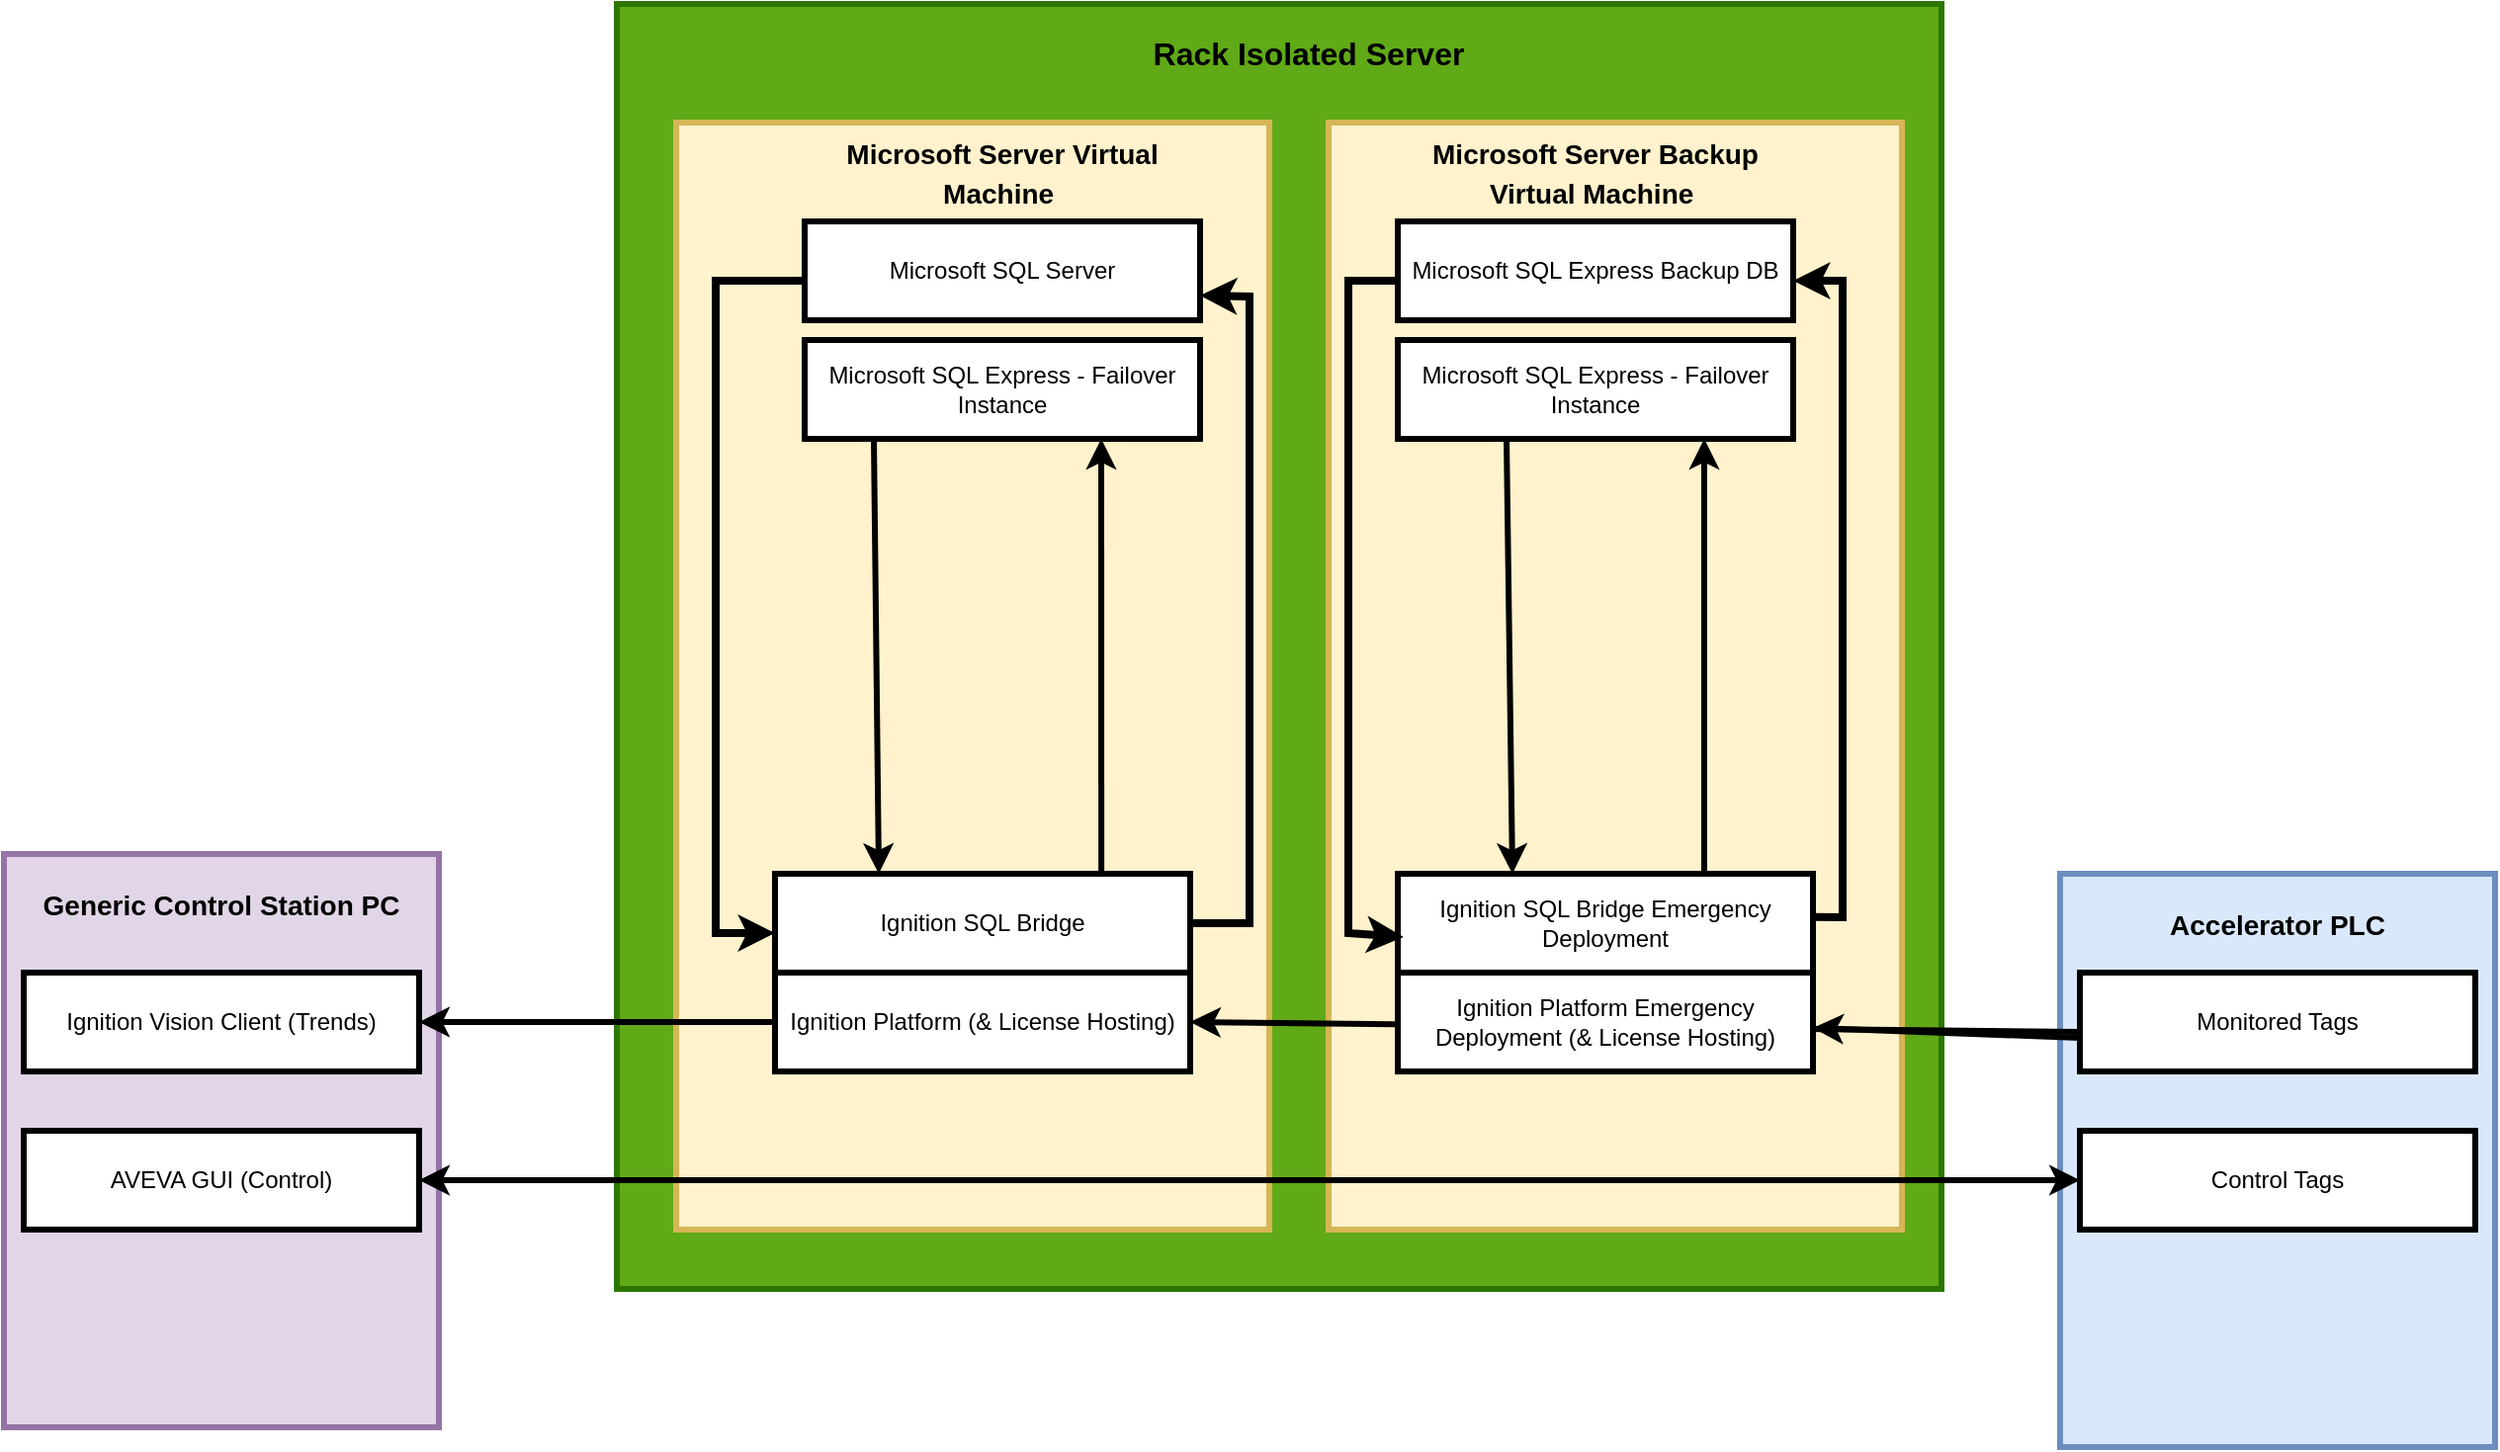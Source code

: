 <mxfile version="21.5.1" type="github">
  <diagram id="C5RBs43oDa-KdzZeNtuy" name="Page-1">
    <mxGraphModel dx="2704" dy="541" grid="1" gridSize="10" guides="1" tooltips="1" connect="1" arrows="1" fold="1" page="1" pageScale="1" pageWidth="1654" pageHeight="2336" math="0" shadow="0">
      <root>
        <mxCell id="WIyWlLk6GJQsqaUBKTNV-0" />
        <mxCell id="WIyWlLk6GJQsqaUBKTNV-1" parent="WIyWlLk6GJQsqaUBKTNV-0" />
        <mxCell id="7KZ35yDM7GGtLednFc5h-4" value="" style="rounded=0;whiteSpace=wrap;html=1;fillColor=#60a917;fontColor=#ffffff;strokeColor=#2D7600;strokeWidth=3;" parent="WIyWlLk6GJQsqaUBKTNV-1" vertex="1">
          <mxGeometry x="260" y="80" width="670" height="650" as="geometry" />
        </mxCell>
        <mxCell id="7KZ35yDM7GGtLednFc5h-5" value="&lt;table&gt;&lt;tbody&gt;&lt;tr&gt;&lt;td&gt;&lt;br&gt;&lt;/td&gt;&lt;td&gt;&lt;br&gt;&lt;/td&gt;&lt;td&gt;&lt;br&gt;&lt;/td&gt;&lt;td&gt;&lt;br&gt;&lt;/td&gt;&lt;td&gt;&lt;br&gt;&lt;/td&gt;&lt;td&gt;&lt;br&gt;&lt;/td&gt;&lt;td&gt;&lt;br&gt;&lt;/td&gt;&lt;/tr&gt;&lt;/tbody&gt;&lt;/table&gt;" style="rounded=0;whiteSpace=wrap;html=1;fillColor=#fff2cc;strokeColor=#d6b656;strokeWidth=3;" parent="WIyWlLk6GJQsqaUBKTNV-1" vertex="1">
          <mxGeometry x="290" y="140" width="300" height="560" as="geometry" />
        </mxCell>
        <mxCell id="7KZ35yDM7GGtLednFc5h-7" value="" style="rounded=0;whiteSpace=wrap;html=1;fillColor=#fff2cc;strokeColor=#d6b656;strokeWidth=3;" parent="WIyWlLk6GJQsqaUBKTNV-1" vertex="1">
          <mxGeometry x="620" y="140" width="290" height="560" as="geometry" />
        </mxCell>
        <mxCell id="7KZ35yDM7GGtLednFc5h-8" value="Microsoft SQL Server" style="rounded=0;whiteSpace=wrap;html=1;strokeWidth=3;" parent="WIyWlLk6GJQsqaUBKTNV-1" vertex="1">
          <mxGeometry x="355" y="190" width="200" height="50" as="geometry" />
        </mxCell>
        <mxCell id="7KZ35yDM7GGtLednFc5h-9" value="Ignition Platform (&amp;amp; License Hosting)" style="rounded=0;whiteSpace=wrap;html=1;strokeWidth=3;" parent="WIyWlLk6GJQsqaUBKTNV-1" vertex="1">
          <mxGeometry x="340" y="570" width="210" height="50" as="geometry" />
        </mxCell>
        <mxCell id="7KZ35yDM7GGtLednFc5h-10" value="Ignition SQL Bridge" style="rounded=0;whiteSpace=wrap;html=1;strokeWidth=3;" parent="WIyWlLk6GJQsqaUBKTNV-1" vertex="1">
          <mxGeometry x="340" y="520" width="210" height="50" as="geometry" />
        </mxCell>
        <mxCell id="7KZ35yDM7GGtLednFc5h-11" value="Microsoft SQL Express - Failover Instance" style="rounded=0;whiteSpace=wrap;html=1;strokeWidth=3;" parent="WIyWlLk6GJQsqaUBKTNV-1" vertex="1">
          <mxGeometry x="355" y="250" width="200" height="50" as="geometry" />
        </mxCell>
        <mxCell id="7KZ35yDM7GGtLednFc5h-20" value="Rack Isolated Server" style="text;html=1;strokeColor=none;fillColor=none;align=center;verticalAlign=middle;whiteSpace=wrap;rounded=0;fontStyle=1;fontSize=16;" parent="WIyWlLk6GJQsqaUBKTNV-1" vertex="1">
          <mxGeometry x="510" y="90" width="200" height="30" as="geometry" />
        </mxCell>
        <mxCell id="7KZ35yDM7GGtLednFc5h-21" value="&lt;font style=&quot;font-size: 14px;&quot;&gt;Microsoft Server Virtual Machine&amp;nbsp;&lt;/font&gt;" style="text;html=1;strokeColor=none;fillColor=none;align=center;verticalAlign=middle;whiteSpace=wrap;rounded=0;fontStyle=1;fontSize=16;" parent="WIyWlLk6GJQsqaUBKTNV-1" vertex="1">
          <mxGeometry x="355" y="150" width="200" height="30" as="geometry" />
        </mxCell>
        <mxCell id="7KZ35yDM7GGtLednFc5h-22" value="&lt;font style=&quot;font-size: 14px;&quot;&gt;Microsoft Server Backup Virtual Machine&amp;nbsp;&lt;/font&gt;" style="text;html=1;strokeColor=none;fillColor=none;align=center;verticalAlign=middle;whiteSpace=wrap;rounded=0;fontStyle=1;fontSize=16;" parent="WIyWlLk6GJQsqaUBKTNV-1" vertex="1">
          <mxGeometry x="655" y="150" width="200" height="30" as="geometry" />
        </mxCell>
        <mxCell id="7KZ35yDM7GGtLednFc5h-23" value="Microsoft SQL Express Backup DB" style="rounded=0;whiteSpace=wrap;html=1;strokeWidth=3;" parent="WIyWlLk6GJQsqaUBKTNV-1" vertex="1">
          <mxGeometry x="655" y="190" width="200" height="50" as="geometry" />
        </mxCell>
        <mxCell id="7KZ35yDM7GGtLednFc5h-30" value="" style="endArrow=classic;html=1;rounded=0;strokeWidth=4;entryX=1;entryY=0.75;entryDx=0;entryDy=0;exitX=1;exitY=0.5;exitDx=0;exitDy=0;" parent="WIyWlLk6GJQsqaUBKTNV-1" source="7KZ35yDM7GGtLednFc5h-10" target="7KZ35yDM7GGtLednFc5h-8" edge="1">
          <mxGeometry width="50" height="50" relative="1" as="geometry">
            <mxPoint x="560" y="495" as="sourcePoint" />
            <mxPoint x="580.01" y="210.0" as="targetPoint" />
            <Array as="points">
              <mxPoint x="580" y="545" />
              <mxPoint x="580" y="228" />
            </Array>
          </mxGeometry>
        </mxCell>
        <mxCell id="7KZ35yDM7GGtLednFc5h-31" value="" style="endArrow=classic;html=1;rounded=0;strokeWidth=4;" parent="WIyWlLk6GJQsqaUBKTNV-1" edge="1">
          <mxGeometry width="50" height="50" relative="1" as="geometry">
            <mxPoint x="355" y="220" as="sourcePoint" />
            <mxPoint x="340" y="550" as="targetPoint" />
            <Array as="points">
              <mxPoint x="310" y="220" />
              <mxPoint x="310" y="550" />
            </Array>
          </mxGeometry>
        </mxCell>
        <mxCell id="7KZ35yDM7GGtLednFc5h-35" value="" style="endArrow=classic;html=1;rounded=0;entryX=0.75;entryY=1;entryDx=0;entryDy=0;strokeWidth=3;exitX=0.786;exitY=0;exitDx=0;exitDy=0;exitPerimeter=0;" parent="WIyWlLk6GJQsqaUBKTNV-1" source="7KZ35yDM7GGtLednFc5h-10" target="7KZ35yDM7GGtLednFc5h-11" edge="1">
          <mxGeometry width="50" height="50" relative="1" as="geometry">
            <mxPoint x="505" y="510" as="sourcePoint" />
            <mxPoint x="550" y="430" as="targetPoint" />
          </mxGeometry>
        </mxCell>
        <mxCell id="7KZ35yDM7GGtLednFc5h-37" value="" style="endArrow=classic;html=1;rounded=0;strokeWidth=3;entryX=0.25;entryY=0;entryDx=0;entryDy=0;" parent="WIyWlLk6GJQsqaUBKTNV-1" target="7KZ35yDM7GGtLednFc5h-10" edge="1">
          <mxGeometry width="50" height="50" relative="1" as="geometry">
            <mxPoint x="390" y="300" as="sourcePoint" />
            <mxPoint x="397.5" y="490" as="targetPoint" />
          </mxGeometry>
        </mxCell>
        <mxCell id="7KZ35yDM7GGtLednFc5h-38" value="" style="group" parent="WIyWlLk6GJQsqaUBKTNV-1" vertex="1" connectable="0">
          <mxGeometry x="-50" y="510" width="220" height="290" as="geometry" />
        </mxCell>
        <mxCell id="7KZ35yDM7GGtLednFc5h-12" value="" style="rounded=0;whiteSpace=wrap;html=1;fillColor=#e1d5e7;strokeColor=#9673a6;strokeWidth=3;" parent="7KZ35yDM7GGtLednFc5h-38" vertex="1">
          <mxGeometry width="220" height="290" as="geometry" />
        </mxCell>
        <mxCell id="7KZ35yDM7GGtLednFc5h-16" value="Ignition Vision Client (Trends)" style="rounded=0;whiteSpace=wrap;html=1;strokeWidth=3;" parent="7KZ35yDM7GGtLednFc5h-38" vertex="1">
          <mxGeometry x="10" y="60" width="200" height="50" as="geometry" />
        </mxCell>
        <mxCell id="7KZ35yDM7GGtLednFc5h-17" value="AVEVA GUI (Control)" style="rounded=0;whiteSpace=wrap;html=1;strokeWidth=3;" parent="7KZ35yDM7GGtLednFc5h-38" vertex="1">
          <mxGeometry x="10" y="140" width="200" height="50" as="geometry" />
        </mxCell>
        <mxCell id="7KZ35yDM7GGtLednFc5h-25" value="&lt;font style=&quot;font-size: 14px;&quot;&gt;Generic Control Station PC&lt;/font&gt;" style="text;html=1;strokeColor=none;fillColor=none;align=center;verticalAlign=middle;whiteSpace=wrap;rounded=0;fontStyle=1;fontSize=16;" parent="7KZ35yDM7GGtLednFc5h-38" vertex="1">
          <mxGeometry x="10" y="10" width="200" height="30" as="geometry" />
        </mxCell>
        <mxCell id="7KZ35yDM7GGtLednFc5h-39" value="" style="group" parent="WIyWlLk6GJQsqaUBKTNV-1" vertex="1" connectable="0">
          <mxGeometry x="990" y="520" width="220" height="290" as="geometry" />
        </mxCell>
        <mxCell id="7KZ35yDM7GGtLednFc5h-14" value="" style="rounded=0;whiteSpace=wrap;html=1;fillColor=#dae8fc;strokeColor=#6c8ebf;strokeWidth=3;" parent="7KZ35yDM7GGtLednFc5h-39" vertex="1">
          <mxGeometry width="220" height="290" as="geometry" />
        </mxCell>
        <mxCell id="7KZ35yDM7GGtLednFc5h-18" value="Control Tags" style="rounded=0;whiteSpace=wrap;html=1;strokeWidth=3;" parent="7KZ35yDM7GGtLednFc5h-39" vertex="1">
          <mxGeometry x="10" y="130" width="200" height="50" as="geometry" />
        </mxCell>
        <mxCell id="7KZ35yDM7GGtLednFc5h-19" value="Monitored Tags" style="rounded=0;whiteSpace=wrap;html=1;strokeWidth=3;" parent="7KZ35yDM7GGtLednFc5h-39" vertex="1">
          <mxGeometry x="10" y="50" width="200" height="50" as="geometry" />
        </mxCell>
        <mxCell id="7KZ35yDM7GGtLednFc5h-26" value="&lt;font style=&quot;font-size: 14px;&quot;&gt;Accelerator PLC&lt;/font&gt;" style="text;html=1;strokeColor=none;fillColor=none;align=center;verticalAlign=middle;whiteSpace=wrap;rounded=0;fontStyle=1;fontSize=16;" parent="7KZ35yDM7GGtLednFc5h-39" vertex="1">
          <mxGeometry x="10" y="10" width="200" height="30" as="geometry" />
        </mxCell>
        <mxCell id="7KZ35yDM7GGtLednFc5h-42" value="" style="endArrow=classic;html=1;rounded=0;entryX=1;entryY=0.5;entryDx=0;entryDy=0;strokeWidth=3;" parent="7KZ35yDM7GGtLednFc5h-39" target="7KZ35yDM7GGtLednFc5h-9" edge="1">
          <mxGeometry width="50" height="50" relative="1" as="geometry">
            <mxPoint x="10" y="80" as="sourcePoint" />
            <mxPoint x="60" y="30" as="targetPoint" />
          </mxGeometry>
        </mxCell>
        <mxCell id="7KZ35yDM7GGtLednFc5h-40" value="" style="endArrow=classic;html=1;rounded=0;entryX=1;entryY=0.5;entryDx=0;entryDy=0;exitX=0;exitY=0.5;exitDx=0;exitDy=0;strokeWidth=3;" parent="WIyWlLk6GJQsqaUBKTNV-1" source="7KZ35yDM7GGtLednFc5h-9" target="7KZ35yDM7GGtLednFc5h-16" edge="1">
          <mxGeometry width="50" height="50" relative="1" as="geometry">
            <mxPoint x="350" y="560" as="sourcePoint" />
            <mxPoint x="400" y="510" as="targetPoint" />
          </mxGeometry>
        </mxCell>
        <mxCell id="7KZ35yDM7GGtLednFc5h-41" value="" style="endArrow=classic;startArrow=classic;html=1;rounded=0;entryX=0;entryY=0.5;entryDx=0;entryDy=0;exitX=1;exitY=0.5;exitDx=0;exitDy=0;strokeWidth=3;" parent="WIyWlLk6GJQsqaUBKTNV-1" source="7KZ35yDM7GGtLednFc5h-17" target="7KZ35yDM7GGtLednFc5h-18" edge="1">
          <mxGeometry width="50" height="50" relative="1" as="geometry">
            <mxPoint x="585" y="690" as="sourcePoint" />
            <mxPoint x="635" y="640" as="targetPoint" />
          </mxGeometry>
        </mxCell>
        <mxCell id="7KZ35yDM7GGtLednFc5h-43" value="Ignition Platform Emergency Deployment (&amp;amp; License Hosting)" style="rounded=0;whiteSpace=wrap;html=1;strokeWidth=3;" parent="WIyWlLk6GJQsqaUBKTNV-1" vertex="1">
          <mxGeometry x="655" y="570" width="210" height="50" as="geometry" />
        </mxCell>
        <mxCell id="7KZ35yDM7GGtLednFc5h-44" value="Ignition SQL Bridge Emergency Deployment" style="rounded=0;whiteSpace=wrap;html=1;strokeWidth=3;" parent="WIyWlLk6GJQsqaUBKTNV-1" vertex="1">
          <mxGeometry x="655" y="520" width="210" height="50" as="geometry" />
        </mxCell>
        <mxCell id="7KZ35yDM7GGtLednFc5h-45" value="" style="endArrow=classic;html=1;rounded=0;strokeWidth=4;exitX=1;exitY=0.5;exitDx=0;exitDy=0;entryX=1;entryY=0.75;entryDx=0;entryDy=0;" parent="WIyWlLk6GJQsqaUBKTNV-1" edge="1">
          <mxGeometry width="50" height="50" relative="1" as="geometry">
            <mxPoint x="865" y="541.92" as="sourcePoint" />
            <mxPoint x="855" y="220.0" as="targetPoint" />
            <Array as="points">
              <mxPoint x="880" y="542" />
              <mxPoint x="880" y="220.0" />
            </Array>
          </mxGeometry>
        </mxCell>
        <mxCell id="7KZ35yDM7GGtLednFc5h-47" value="" style="endArrow=classic;html=1;rounded=0;strokeWidth=3;entryX=1;entryY=0.5;entryDx=0;entryDy=0;" parent="WIyWlLk6GJQsqaUBKTNV-1" edge="1">
          <mxGeometry width="50" height="50" relative="1" as="geometry">
            <mxPoint x="1000" y="603" as="sourcePoint" />
            <mxPoint x="865" y="598" as="targetPoint" />
            <Array as="points" />
          </mxGeometry>
        </mxCell>
        <mxCell id="7KZ35yDM7GGtLednFc5h-48" value="" style="endArrow=classic;html=1;rounded=0;strokeWidth=4;entryX=0.014;entryY=0.64;entryDx=0;entryDy=0;entryPerimeter=0;" parent="WIyWlLk6GJQsqaUBKTNV-1" target="7KZ35yDM7GGtLednFc5h-44" edge="1">
          <mxGeometry width="50" height="50" relative="1" as="geometry">
            <mxPoint x="655" y="220" as="sourcePoint" />
            <mxPoint x="640" y="550" as="targetPoint" />
            <Array as="points">
              <mxPoint x="630" y="220" />
              <mxPoint x="630" y="550" />
            </Array>
          </mxGeometry>
        </mxCell>
        <mxCell id="7KZ35yDM7GGtLednFc5h-49" value="Microsoft SQL Express - Failover Instance" style="rounded=0;whiteSpace=wrap;html=1;strokeWidth=3;" parent="WIyWlLk6GJQsqaUBKTNV-1" vertex="1">
          <mxGeometry x="655" y="250" width="200" height="50" as="geometry" />
        </mxCell>
        <mxCell id="7KZ35yDM7GGtLednFc5h-50" value="" style="endArrow=classic;html=1;rounded=0;strokeWidth=3;entryX=0.25;entryY=0;entryDx=0;entryDy=0;" parent="WIyWlLk6GJQsqaUBKTNV-1" edge="1">
          <mxGeometry width="50" height="50" relative="1" as="geometry">
            <mxPoint x="710" y="300" as="sourcePoint" />
            <mxPoint x="713" y="520" as="targetPoint" />
          </mxGeometry>
        </mxCell>
        <mxCell id="7KZ35yDM7GGtLednFc5h-51" value="" style="endArrow=classic;html=1;rounded=0;entryX=0.75;entryY=1;entryDx=0;entryDy=0;strokeWidth=3;exitX=0.786;exitY=0;exitDx=0;exitDy=0;exitPerimeter=0;" parent="WIyWlLk6GJQsqaUBKTNV-1" edge="1">
          <mxGeometry width="50" height="50" relative="1" as="geometry">
            <mxPoint x="810" y="520" as="sourcePoint" />
            <mxPoint x="810" y="300" as="targetPoint" />
          </mxGeometry>
        </mxCell>
      </root>
    </mxGraphModel>
  </diagram>
</mxfile>
